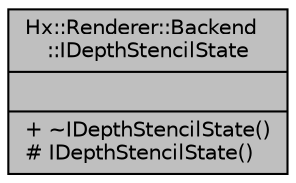 digraph "Hx::Renderer::Backend::IDepthStencilState"
{
  edge [fontname="Helvetica",fontsize="10",labelfontname="Helvetica",labelfontsize="10"];
  node [fontname="Helvetica",fontsize="10",shape=record];
  Node1 [label="{Hx::Renderer::Backend\l::IDepthStencilState\n||+ ~IDepthStencilState()\l# IDepthStencilState()\l}",height=0.2,width=0.4,color="black", fillcolor="grey75", style="filled", fontcolor="black"];
}
